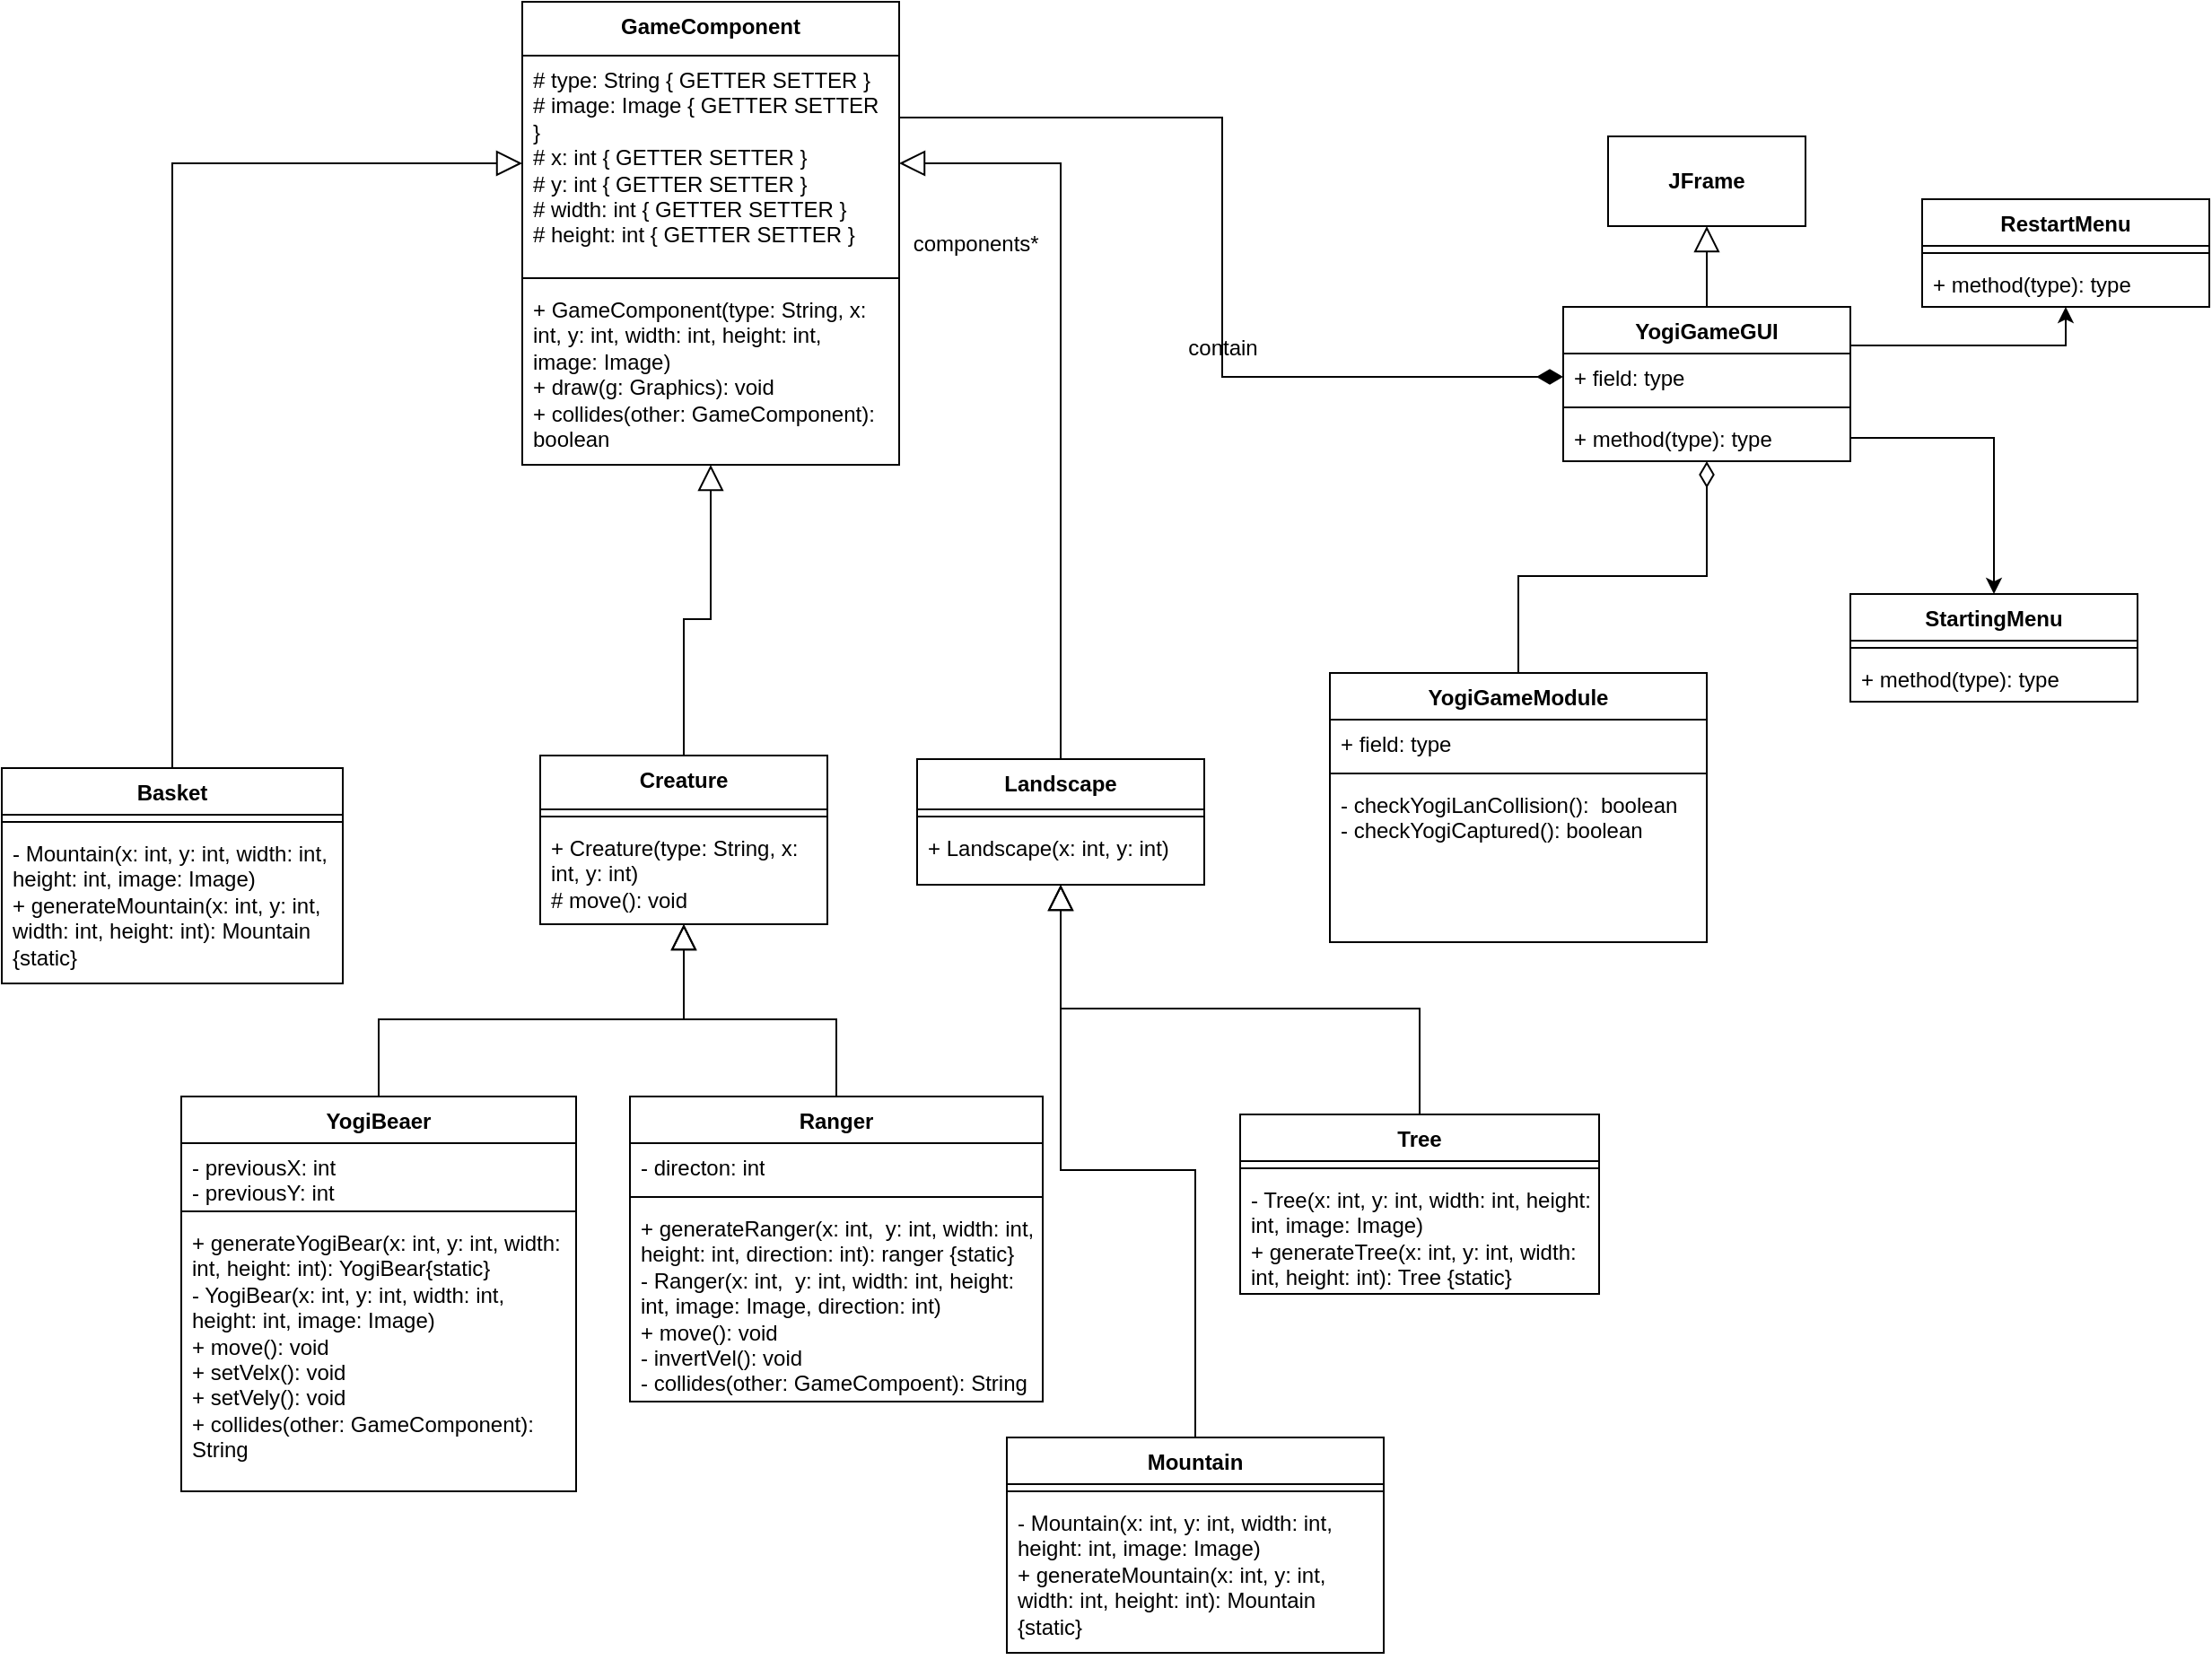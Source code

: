 <mxfile version="25.0.3">
  <diagram name="Page-1" id="V1T5ub4eXaLLm83vhyxi">
    <mxGraphModel dx="345" dy="1796" grid="1" gridSize="10" guides="1" tooltips="1" connect="1" arrows="1" fold="1" page="1" pageScale="1" pageWidth="850" pageHeight="1100" math="0" shadow="0">
      <root>
        <mxCell id="0" />
        <mxCell id="1" parent="0" />
        <mxCell id="JW1Y3XpuhCUsItWBqjoq-34" style="edgeStyle=orthogonalEdgeStyle;rounded=0;orthogonalLoop=1;jettySize=auto;html=1;exitX=0.5;exitY=0;exitDx=0;exitDy=0;endArrow=block;endFill=0;endSize=12;" parent="1" source="37ParpVeFPUFG8CqIVVN-1" target="JW1Y3XpuhCUsItWBqjoq-13" edge="1">
          <mxGeometry relative="1" as="geometry" />
        </mxCell>
        <mxCell id="37ParpVeFPUFG8CqIVVN-1" value="&lt;div&gt;&lt;span style=&quot;background-color: initial;&quot;&gt;Creature&lt;/span&gt;&lt;/div&gt;" style="swimlane;fontStyle=1;align=center;verticalAlign=top;childLayout=stackLayout;horizontal=1;startSize=30;horizontalStack=0;resizeParent=1;resizeParentMax=0;resizeLast=0;collapsible=1;marginBottom=0;whiteSpace=wrap;html=1;" parent="1" vertex="1">
          <mxGeometry x="330" y="-60" width="160" height="94" as="geometry" />
        </mxCell>
        <mxCell id="37ParpVeFPUFG8CqIVVN-3" value="" style="line;strokeWidth=1;fillColor=none;align=left;verticalAlign=middle;spacingTop=-1;spacingLeft=3;spacingRight=3;rotatable=0;labelPosition=right;points=[];portConstraint=eastwest;strokeColor=inherit;" parent="37ParpVeFPUFG8CqIVVN-1" vertex="1">
          <mxGeometry y="30" width="160" height="8" as="geometry" />
        </mxCell>
        <mxCell id="37ParpVeFPUFG8CqIVVN-4" value="&lt;div&gt;+ Creature(type: String, x: int, y: int)&lt;/div&gt;# move(): void" style="text;strokeColor=none;fillColor=none;align=left;verticalAlign=top;spacingLeft=4;spacingRight=4;overflow=hidden;rotatable=0;points=[[0,0.5],[1,0.5]];portConstraint=eastwest;whiteSpace=wrap;html=1;" parent="37ParpVeFPUFG8CqIVVN-1" vertex="1">
          <mxGeometry y="38" width="160" height="56" as="geometry" />
        </mxCell>
        <mxCell id="JW1Y3XpuhCUsItWBqjoq-33" style="edgeStyle=orthogonalEdgeStyle;rounded=0;orthogonalLoop=1;jettySize=auto;html=1;exitX=0.5;exitY=0;exitDx=0;exitDy=0;endArrow=block;endFill=0;endSize=12;" parent="1" source="gm6i85_HgCSPow5HQ9hL-2" target="37ParpVeFPUFG8CqIVVN-1" edge="1">
          <mxGeometry relative="1" as="geometry">
            <mxPoint x="240" y="100" as="sourcePoint" />
          </mxGeometry>
        </mxCell>
        <mxCell id="JW1Y3XpuhCUsItWBqjoq-37" style="edgeStyle=orthogonalEdgeStyle;rounded=0;orthogonalLoop=1;jettySize=auto;html=1;exitX=0.5;exitY=0;exitDx=0;exitDy=0;entryX=0;entryY=0.5;entryDx=0;entryDy=0;endArrow=block;endFill=0;endSize=12;" parent="1" source="JW1Y3XpuhCUsItWBqjoq-5" target="JW1Y3XpuhCUsItWBqjoq-14" edge="1">
          <mxGeometry relative="1" as="geometry" />
        </mxCell>
        <mxCell id="JW1Y3XpuhCUsItWBqjoq-5" value="Basket" style="swimlane;fontStyle=1;align=center;verticalAlign=top;childLayout=stackLayout;horizontal=1;startSize=26;horizontalStack=0;resizeParent=1;resizeParentMax=0;resizeLast=0;collapsible=1;marginBottom=0;whiteSpace=wrap;html=1;" parent="1" vertex="1">
          <mxGeometry x="30" y="-53" width="190" height="120" as="geometry" />
        </mxCell>
        <mxCell id="JW1Y3XpuhCUsItWBqjoq-7" value="" style="line;strokeWidth=1;fillColor=none;align=left;verticalAlign=middle;spacingTop=-1;spacingLeft=3;spacingRight=3;rotatable=0;labelPosition=right;points=[];portConstraint=eastwest;strokeColor=inherit;" parent="JW1Y3XpuhCUsItWBqjoq-5" vertex="1">
          <mxGeometry y="26" width="190" height="8" as="geometry" />
        </mxCell>
        <mxCell id="JW1Y3XpuhCUsItWBqjoq-8" value="- Mountain(x: int, y: int, width: int, height: int, image: Image)&lt;div&gt;+ generateMountain(&lt;span style=&quot;background-color: initial;&quot;&gt;x: int, y: int, width: int, height: int&lt;/span&gt;&lt;span style=&quot;background-color: initial;&quot;&gt;): Mountain {static}&lt;/span&gt;&lt;/div&gt;" style="text;strokeColor=none;fillColor=none;align=left;verticalAlign=top;spacingLeft=4;spacingRight=4;overflow=hidden;rotatable=0;points=[[0,0.5],[1,0.5]];portConstraint=eastwest;whiteSpace=wrap;html=1;" parent="JW1Y3XpuhCUsItWBqjoq-5" vertex="1">
          <mxGeometry y="34" width="190" height="86" as="geometry" />
        </mxCell>
        <mxCell id="JW1Y3XpuhCUsItWBqjoq-36" style="edgeStyle=orthogonalEdgeStyle;rounded=0;orthogonalLoop=1;jettySize=auto;html=1;exitX=0.5;exitY=0;exitDx=0;exitDy=0;entryX=1;entryY=0.5;entryDx=0;entryDy=0;endArrow=block;endFill=0;endSize=12;" parent="1" source="JW1Y3XpuhCUsItWBqjoq-9" target="JW1Y3XpuhCUsItWBqjoq-14" edge="1">
          <mxGeometry relative="1" as="geometry" />
        </mxCell>
        <mxCell id="JW1Y3XpuhCUsItWBqjoq-9" value="&lt;div&gt;&lt;span style=&quot;background-color: initial;&quot;&gt;Landscape&lt;/span&gt;&lt;/div&gt;" style="swimlane;fontStyle=1;align=center;verticalAlign=top;childLayout=stackLayout;horizontal=1;startSize=28;horizontalStack=0;resizeParent=1;resizeParentMax=0;resizeLast=0;collapsible=1;marginBottom=0;whiteSpace=wrap;html=1;" parent="1" vertex="1">
          <mxGeometry x="540" y="-58" width="160" height="70" as="geometry" />
        </mxCell>
        <mxCell id="JW1Y3XpuhCUsItWBqjoq-11" value="" style="line;strokeWidth=1;fillColor=none;align=left;verticalAlign=middle;spacingTop=-1;spacingLeft=3;spacingRight=3;rotatable=0;labelPosition=right;points=[];portConstraint=eastwest;strokeColor=inherit;" parent="JW1Y3XpuhCUsItWBqjoq-9" vertex="1">
          <mxGeometry y="28" width="160" height="8" as="geometry" />
        </mxCell>
        <mxCell id="JW1Y3XpuhCUsItWBqjoq-12" value="+ Landscape(x: int, y: int)" style="text;strokeColor=none;fillColor=none;align=left;verticalAlign=top;spacingLeft=4;spacingRight=4;overflow=hidden;rotatable=0;points=[[0,0.5],[1,0.5]];portConstraint=eastwest;whiteSpace=wrap;html=1;" parent="JW1Y3XpuhCUsItWBqjoq-9" vertex="1">
          <mxGeometry y="36" width="160" height="34" as="geometry" />
        </mxCell>
        <mxCell id="Aqfv4AWS69Kue3A25FG4-27" style="edgeStyle=orthogonalEdgeStyle;rounded=0;orthogonalLoop=1;jettySize=auto;html=1;exitX=1;exitY=0.25;exitDx=0;exitDy=0;entryX=0;entryY=0.5;entryDx=0;entryDy=0;endArrow=diamondThin;endFill=1;endSize=12;" parent="1" source="JW1Y3XpuhCUsItWBqjoq-13" target="Aqfv4AWS69Kue3A25FG4-12" edge="1">
          <mxGeometry relative="1" as="geometry" />
        </mxCell>
        <mxCell id="JW1Y3XpuhCUsItWBqjoq-13" value="&lt;div&gt;&lt;span style=&quot;background-color: initial;&quot;&gt;GameComponent&lt;/span&gt;&lt;/div&gt;" style="swimlane;fontStyle=1;align=center;verticalAlign=top;childLayout=stackLayout;horizontal=1;startSize=30;horizontalStack=0;resizeParent=1;resizeParentMax=0;resizeLast=0;collapsible=1;marginBottom=0;whiteSpace=wrap;html=1;" parent="1" vertex="1">
          <mxGeometry x="320" y="-480" width="210" height="258" as="geometry" />
        </mxCell>
        <mxCell id="JW1Y3XpuhCUsItWBqjoq-14" value="&lt;div&gt;&lt;span style=&quot;background-color: initial;&quot;&gt;# type: String { GETTER SETTER }&lt;/span&gt;&lt;/div&gt;&lt;div&gt;# image: Image { GETTER SETTER }&lt;/div&gt;&lt;div&gt;# x: int&amp;nbsp;&lt;span style=&quot;background-color: initial;&quot;&gt;{ GETTER SETTER }&lt;/span&gt;&lt;/div&gt;&lt;div&gt;# y: int&amp;nbsp;&lt;span style=&quot;background-color: initial;&quot;&gt;{ GETTER SETTER }&lt;/span&gt;&lt;/div&gt;&lt;div&gt;# width: int&amp;nbsp;&lt;span style=&quot;background-color: initial;&quot;&gt;{ GETTER SETTER }&lt;/span&gt;&lt;/div&gt;&lt;div&gt;# height: int&amp;nbsp;&lt;span style=&quot;background-color: initial;&quot;&gt;{ GETTER SETTER }&lt;/span&gt;&lt;/div&gt;" style="text;strokeColor=none;fillColor=none;align=left;verticalAlign=top;spacingLeft=4;spacingRight=4;overflow=hidden;rotatable=0;points=[[0,0.5],[1,0.5]];portConstraint=eastwest;whiteSpace=wrap;html=1;" parent="JW1Y3XpuhCUsItWBqjoq-13" vertex="1">
          <mxGeometry y="30" width="210" height="120" as="geometry" />
        </mxCell>
        <mxCell id="JW1Y3XpuhCUsItWBqjoq-15" value="" style="line;strokeWidth=1;fillColor=none;align=left;verticalAlign=middle;spacingTop=-1;spacingLeft=3;spacingRight=3;rotatable=0;labelPosition=right;points=[];portConstraint=eastwest;strokeColor=inherit;" parent="JW1Y3XpuhCUsItWBqjoq-13" vertex="1">
          <mxGeometry y="150" width="210" height="8" as="geometry" />
        </mxCell>
        <mxCell id="JW1Y3XpuhCUsItWBqjoq-16" value="&lt;div&gt;+ GameComponent(type: String, x: int, y: int, width: int, height: int, image: Image)&lt;/div&gt;&lt;div&gt;+ draw(g: Graphics): void&amp;nbsp;&lt;/div&gt;&lt;div&gt;+ collides(other: GameComponent): boolean&lt;/div&gt;" style="text;strokeColor=none;fillColor=none;align=left;verticalAlign=top;spacingLeft=4;spacingRight=4;overflow=hidden;rotatable=0;points=[[0,0.5],[1,0.5]];portConstraint=eastwest;whiteSpace=wrap;html=1;" parent="JW1Y3XpuhCUsItWBqjoq-13" vertex="1">
          <mxGeometry y="158" width="210" height="100" as="geometry" />
        </mxCell>
        <mxCell id="JW1Y3XpuhCUsItWBqjoq-32" style="edgeStyle=orthogonalEdgeStyle;rounded=0;orthogonalLoop=1;jettySize=auto;html=1;exitX=0.5;exitY=0;exitDx=0;exitDy=0;endArrow=block;endFill=0;endSize=12;" parent="1" source="JW1Y3XpuhCUsItWBqjoq-17" target="37ParpVeFPUFG8CqIVVN-1" edge="1">
          <mxGeometry relative="1" as="geometry" />
        </mxCell>
        <mxCell id="JW1Y3XpuhCUsItWBqjoq-17" value="Ranger" style="swimlane;fontStyle=1;align=center;verticalAlign=top;childLayout=stackLayout;horizontal=1;startSize=26;horizontalStack=0;resizeParent=1;resizeParentMax=0;resizeLast=0;collapsible=1;marginBottom=0;whiteSpace=wrap;html=1;" parent="1" vertex="1">
          <mxGeometry x="380" y="130" width="230" height="170" as="geometry" />
        </mxCell>
        <mxCell id="JW1Y3XpuhCUsItWBqjoq-18" value="- directon: int" style="text;strokeColor=none;fillColor=none;align=left;verticalAlign=top;spacingLeft=4;spacingRight=4;overflow=hidden;rotatable=0;points=[[0,0.5],[1,0.5]];portConstraint=eastwest;whiteSpace=wrap;html=1;" parent="JW1Y3XpuhCUsItWBqjoq-17" vertex="1">
          <mxGeometry y="26" width="230" height="26" as="geometry" />
        </mxCell>
        <mxCell id="JW1Y3XpuhCUsItWBqjoq-19" value="" style="line;strokeWidth=1;fillColor=none;align=left;verticalAlign=middle;spacingTop=-1;spacingLeft=3;spacingRight=3;rotatable=0;labelPosition=right;points=[];portConstraint=eastwest;strokeColor=inherit;" parent="JW1Y3XpuhCUsItWBqjoq-17" vertex="1">
          <mxGeometry y="52" width="230" height="8" as="geometry" />
        </mxCell>
        <mxCell id="JW1Y3XpuhCUsItWBqjoq-20" value="+ generateRanger(x: int,&amp;nbsp; y: int, width: int, height: int, direction: int): ranger {static}&lt;div&gt;- Ranger(&lt;span style=&quot;background-color: initial;&quot;&gt;x: int,&amp;nbsp; y: int, width: int, height: int, image: Image, direction: int&lt;/span&gt;&lt;span style=&quot;background-color: initial;&quot;&gt;)&lt;/span&gt;&lt;/div&gt;&lt;div&gt;&lt;span style=&quot;background-color: initial;&quot;&gt;+ move(): void&lt;/span&gt;&lt;/div&gt;&lt;div&gt;- invertVel(): void&lt;/div&gt;&lt;div&gt;- collides(other: GameCompoent): String&lt;/div&gt;" style="text;strokeColor=none;fillColor=none;align=left;verticalAlign=top;spacingLeft=4;spacingRight=4;overflow=hidden;rotatable=0;points=[[0,0.5],[1,0.5]];portConstraint=eastwest;whiteSpace=wrap;html=1;" parent="JW1Y3XpuhCUsItWBqjoq-17" vertex="1">
          <mxGeometry y="60" width="230" height="110" as="geometry" />
        </mxCell>
        <mxCell id="JW1Y3XpuhCUsItWBqjoq-29" style="edgeStyle=orthogonalEdgeStyle;rounded=0;orthogonalLoop=1;jettySize=auto;html=1;exitX=0.5;exitY=0;exitDx=0;exitDy=0;strokeWidth=1;endArrow=block;endFill=0;endSize=12;" parent="1" source="JW1Y3XpuhCUsItWBqjoq-21" target="JW1Y3XpuhCUsItWBqjoq-9" edge="1">
          <mxGeometry relative="1" as="geometry" />
        </mxCell>
        <mxCell id="JW1Y3XpuhCUsItWBqjoq-21" value="Tree" style="swimlane;fontStyle=1;align=center;verticalAlign=top;childLayout=stackLayout;horizontal=1;startSize=26;horizontalStack=0;resizeParent=1;resizeParentMax=0;resizeLast=0;collapsible=1;marginBottom=0;whiteSpace=wrap;html=1;" parent="1" vertex="1">
          <mxGeometry x="720" y="140" width="200" height="100" as="geometry" />
        </mxCell>
        <mxCell id="JW1Y3XpuhCUsItWBqjoq-23" value="" style="line;strokeWidth=1;fillColor=none;align=left;verticalAlign=middle;spacingTop=-1;spacingLeft=3;spacingRight=3;rotatable=0;labelPosition=right;points=[];portConstraint=eastwest;strokeColor=inherit;" parent="JW1Y3XpuhCUsItWBqjoq-21" vertex="1">
          <mxGeometry y="26" width="200" height="8" as="geometry" />
        </mxCell>
        <mxCell id="JW1Y3XpuhCUsItWBqjoq-24" value="- Tree(x: int, y: int, width: int, height: int, image: Image)&lt;div&gt;+ generateTree(&lt;span style=&quot;background-color: initial;&quot;&gt;x: int, y: int, width: int, height: int&lt;/span&gt;&lt;span style=&quot;background-color: initial;&quot;&gt;): Tree {static}&lt;/span&gt;&lt;/div&gt;" style="text;strokeColor=none;fillColor=none;align=left;verticalAlign=top;spacingLeft=4;spacingRight=4;overflow=hidden;rotatable=0;points=[[0,0.5],[1,0.5]];portConstraint=eastwest;whiteSpace=wrap;html=1;" parent="JW1Y3XpuhCUsItWBqjoq-21" vertex="1">
          <mxGeometry y="34" width="200" height="66" as="geometry" />
        </mxCell>
        <mxCell id="JW1Y3XpuhCUsItWBqjoq-30" style="edgeStyle=orthogonalEdgeStyle;rounded=0;orthogonalLoop=1;jettySize=auto;html=1;endArrow=block;endFill=0;endSize=12;" parent="1" source="JW1Y3XpuhCUsItWBqjoq-25" target="JW1Y3XpuhCUsItWBqjoq-9" edge="1">
          <mxGeometry relative="1" as="geometry" />
        </mxCell>
        <mxCell id="JW1Y3XpuhCUsItWBqjoq-25" value="Mountain" style="swimlane;fontStyle=1;align=center;verticalAlign=top;childLayout=stackLayout;horizontal=1;startSize=26;horizontalStack=0;resizeParent=1;resizeParentMax=0;resizeLast=0;collapsible=1;marginBottom=0;whiteSpace=wrap;html=1;" parent="1" vertex="1">
          <mxGeometry x="590" y="320" width="210" height="120" as="geometry" />
        </mxCell>
        <mxCell id="JW1Y3XpuhCUsItWBqjoq-27" value="" style="line;strokeWidth=1;fillColor=none;align=left;verticalAlign=middle;spacingTop=-1;spacingLeft=3;spacingRight=3;rotatable=0;labelPosition=right;points=[];portConstraint=eastwest;strokeColor=inherit;" parent="JW1Y3XpuhCUsItWBqjoq-25" vertex="1">
          <mxGeometry y="26" width="210" height="8" as="geometry" />
        </mxCell>
        <mxCell id="JW1Y3XpuhCUsItWBqjoq-28" value="- Mountain(x: int, y: int, width: int, height: int, image: Image)&lt;div&gt;+ generateMountain(&lt;span style=&quot;background-color: initial;&quot;&gt;x: int, y: int, width: int, height: int&lt;/span&gt;&lt;span style=&quot;background-color: initial;&quot;&gt;): Mountain {static}&lt;/span&gt;&lt;/div&gt;" style="text;strokeColor=none;fillColor=none;align=left;verticalAlign=top;spacingLeft=4;spacingRight=4;overflow=hidden;rotatable=0;points=[[0,0.5],[1,0.5]];portConstraint=eastwest;whiteSpace=wrap;html=1;" parent="JW1Y3XpuhCUsItWBqjoq-25" vertex="1">
          <mxGeometry y="34" width="210" height="86" as="geometry" />
        </mxCell>
        <mxCell id="Aqfv4AWS69Kue3A25FG4-24" style="edgeStyle=orthogonalEdgeStyle;rounded=0;orthogonalLoop=1;jettySize=auto;html=1;exitX=0.5;exitY=0;exitDx=0;exitDy=0;endArrow=diamondThin;endFill=0;endSize=12;" parent="1" source="Aqfv4AWS69Kue3A25FG4-7" target="Aqfv4AWS69Kue3A25FG4-11" edge="1">
          <mxGeometry relative="1" as="geometry" />
        </mxCell>
        <mxCell id="Aqfv4AWS69Kue3A25FG4-7" value="YogiGameModule" style="swimlane;fontStyle=1;align=center;verticalAlign=top;childLayout=stackLayout;horizontal=1;startSize=26;horizontalStack=0;resizeParent=1;resizeParentMax=0;resizeLast=0;collapsible=1;marginBottom=0;whiteSpace=wrap;html=1;" parent="1" vertex="1">
          <mxGeometry x="770" y="-106" width="210" height="150" as="geometry" />
        </mxCell>
        <mxCell id="Aqfv4AWS69Kue3A25FG4-8" value="+ field: type" style="text;strokeColor=none;fillColor=none;align=left;verticalAlign=top;spacingLeft=4;spacingRight=4;overflow=hidden;rotatable=0;points=[[0,0.5],[1,0.5]];portConstraint=eastwest;whiteSpace=wrap;html=1;" parent="Aqfv4AWS69Kue3A25FG4-7" vertex="1">
          <mxGeometry y="26" width="210" height="26" as="geometry" />
        </mxCell>
        <mxCell id="Aqfv4AWS69Kue3A25FG4-9" value="" style="line;strokeWidth=1;fillColor=none;align=left;verticalAlign=middle;spacingTop=-1;spacingLeft=3;spacingRight=3;rotatable=0;labelPosition=right;points=[];portConstraint=eastwest;strokeColor=inherit;" parent="Aqfv4AWS69Kue3A25FG4-7" vertex="1">
          <mxGeometry y="52" width="210" height="8" as="geometry" />
        </mxCell>
        <mxCell id="Aqfv4AWS69Kue3A25FG4-10" value="- checkYogiLanCollision():&amp;nbsp; boolean&lt;div&gt;- checkYogiCaptured(): boolean&lt;/div&gt;" style="text;strokeColor=none;fillColor=none;align=left;verticalAlign=top;spacingLeft=4;spacingRight=4;overflow=hidden;rotatable=0;points=[[0,0.5],[1,0.5]];portConstraint=eastwest;whiteSpace=wrap;html=1;" parent="Aqfv4AWS69Kue3A25FG4-7" vertex="1">
          <mxGeometry y="60" width="210" height="90" as="geometry" />
        </mxCell>
        <mxCell id="Aqfv4AWS69Kue3A25FG4-25" style="edgeStyle=orthogonalEdgeStyle;rounded=0;orthogonalLoop=1;jettySize=auto;html=1;exitX=1;exitY=0.25;exitDx=0;exitDy=0;entryX=0.5;entryY=1;entryDx=0;entryDy=0;" parent="1" source="Aqfv4AWS69Kue3A25FG4-11" target="Aqfv4AWS69Kue3A25FG4-19" edge="1">
          <mxGeometry relative="1" as="geometry">
            <mxPoint x="1115" y="-331" as="targetPoint" />
          </mxGeometry>
        </mxCell>
        <mxCell id="Aqfv4AWS69Kue3A25FG4-11" value="YogiGameGUI" style="swimlane;fontStyle=1;align=center;verticalAlign=top;childLayout=stackLayout;horizontal=1;startSize=26;horizontalStack=0;resizeParent=1;resizeParentMax=0;resizeLast=0;collapsible=1;marginBottom=0;whiteSpace=wrap;html=1;" parent="1" vertex="1">
          <mxGeometry x="900" y="-310" width="160" height="86" as="geometry" />
        </mxCell>
        <mxCell id="Aqfv4AWS69Kue3A25FG4-12" value="+ field: type" style="text;strokeColor=none;fillColor=none;align=left;verticalAlign=top;spacingLeft=4;spacingRight=4;overflow=hidden;rotatable=0;points=[[0,0.5],[1,0.5]];portConstraint=eastwest;whiteSpace=wrap;html=1;" parent="Aqfv4AWS69Kue3A25FG4-11" vertex="1">
          <mxGeometry y="26" width="160" height="26" as="geometry" />
        </mxCell>
        <mxCell id="Aqfv4AWS69Kue3A25FG4-13" value="" style="line;strokeWidth=1;fillColor=none;align=left;verticalAlign=middle;spacingTop=-1;spacingLeft=3;spacingRight=3;rotatable=0;labelPosition=right;points=[];portConstraint=eastwest;strokeColor=inherit;" parent="Aqfv4AWS69Kue3A25FG4-11" vertex="1">
          <mxGeometry y="52" width="160" height="8" as="geometry" />
        </mxCell>
        <mxCell id="Aqfv4AWS69Kue3A25FG4-14" value="+ method(type): type" style="text;strokeColor=none;fillColor=none;align=left;verticalAlign=top;spacingLeft=4;spacingRight=4;overflow=hidden;rotatable=0;points=[[0,0.5],[1,0.5]];portConstraint=eastwest;whiteSpace=wrap;html=1;" parent="Aqfv4AWS69Kue3A25FG4-11" vertex="1">
          <mxGeometry y="60" width="160" height="26" as="geometry" />
        </mxCell>
        <mxCell id="Aqfv4AWS69Kue3A25FG4-15" value="StartingMenu" style="swimlane;fontStyle=1;align=center;verticalAlign=top;childLayout=stackLayout;horizontal=1;startSize=26;horizontalStack=0;resizeParent=1;resizeParentMax=0;resizeLast=0;collapsible=1;marginBottom=0;whiteSpace=wrap;html=1;" parent="1" vertex="1">
          <mxGeometry x="1060" y="-150" width="160" height="60" as="geometry" />
        </mxCell>
        <mxCell id="Aqfv4AWS69Kue3A25FG4-17" value="" style="line;strokeWidth=1;fillColor=none;align=left;verticalAlign=middle;spacingTop=-1;spacingLeft=3;spacingRight=3;rotatable=0;labelPosition=right;points=[];portConstraint=eastwest;strokeColor=inherit;" parent="Aqfv4AWS69Kue3A25FG4-15" vertex="1">
          <mxGeometry y="26" width="160" height="8" as="geometry" />
        </mxCell>
        <mxCell id="Aqfv4AWS69Kue3A25FG4-18" value="+ method(type): type" style="text;strokeColor=none;fillColor=none;align=left;verticalAlign=top;spacingLeft=4;spacingRight=4;overflow=hidden;rotatable=0;points=[[0,0.5],[1,0.5]];portConstraint=eastwest;whiteSpace=wrap;html=1;" parent="Aqfv4AWS69Kue3A25FG4-15" vertex="1">
          <mxGeometry y="34" width="160" height="26" as="geometry" />
        </mxCell>
        <mxCell id="Aqfv4AWS69Kue3A25FG4-19" value="RestartMenu" style="swimlane;fontStyle=1;align=center;verticalAlign=top;childLayout=stackLayout;horizontal=1;startSize=26;horizontalStack=0;resizeParent=1;resizeParentMax=0;resizeLast=0;collapsible=1;marginBottom=0;whiteSpace=wrap;html=1;" parent="1" vertex="1">
          <mxGeometry x="1100" y="-370" width="160" height="60" as="geometry" />
        </mxCell>
        <mxCell id="Aqfv4AWS69Kue3A25FG4-21" value="" style="line;strokeWidth=1;fillColor=none;align=left;verticalAlign=middle;spacingTop=-1;spacingLeft=3;spacingRight=3;rotatable=0;labelPosition=right;points=[];portConstraint=eastwest;strokeColor=inherit;" parent="Aqfv4AWS69Kue3A25FG4-19" vertex="1">
          <mxGeometry y="26" width="160" height="8" as="geometry" />
        </mxCell>
        <mxCell id="Aqfv4AWS69Kue3A25FG4-22" value="+ method(type): type" style="text;strokeColor=none;fillColor=none;align=left;verticalAlign=top;spacingLeft=4;spacingRight=4;overflow=hidden;rotatable=0;points=[[0,0.5],[1,0.5]];portConstraint=eastwest;whiteSpace=wrap;html=1;" parent="Aqfv4AWS69Kue3A25FG4-19" vertex="1">
          <mxGeometry y="34" width="160" height="26" as="geometry" />
        </mxCell>
        <mxCell id="Aqfv4AWS69Kue3A25FG4-26" style="edgeStyle=orthogonalEdgeStyle;rounded=0;orthogonalLoop=1;jettySize=auto;html=1;exitX=1;exitY=0.5;exitDx=0;exitDy=0;entryX=0.5;entryY=0;entryDx=0;entryDy=0;" parent="1" source="Aqfv4AWS69Kue3A25FG4-14" target="Aqfv4AWS69Kue3A25FG4-15" edge="1">
          <mxGeometry relative="1" as="geometry">
            <mxPoint x="1115" y="-171" as="targetPoint" />
          </mxGeometry>
        </mxCell>
        <mxCell id="_yU-8EtJCTcdnknjxa69-12" style="edgeStyle=orthogonalEdgeStyle;rounded=0;orthogonalLoop=1;jettySize=auto;html=1;entryX=0.5;entryY=0;entryDx=0;entryDy=0;startArrow=block;startFill=0;endArrow=none;endFill=0;startSize=12;" parent="1" source="_yU-8EtJCTcdnknjxa69-11" target="Aqfv4AWS69Kue3A25FG4-11" edge="1">
          <mxGeometry relative="1" as="geometry" />
        </mxCell>
        <mxCell id="_yU-8EtJCTcdnknjxa69-11" value="&lt;b&gt;JFrame&lt;/b&gt;" style="html=1;whiteSpace=wrap;" parent="1" vertex="1">
          <mxGeometry x="925" y="-405" width="110" height="50" as="geometry" />
        </mxCell>
        <mxCell id="_yU-8EtJCTcdnknjxa69-13" value="components" style="text;html=1;align=center;verticalAlign=middle;resizable=0;points=[];autosize=1;strokeColor=none;fillColor=none;" parent="1" vertex="1">
          <mxGeometry x="525" y="-360" width="90" height="30" as="geometry" />
        </mxCell>
        <mxCell id="_yU-8EtJCTcdnknjxa69-14" value="*" style="text;html=1;align=center;verticalAlign=middle;resizable=0;points=[];autosize=1;strokeColor=none;fillColor=none;" parent="1" vertex="1">
          <mxGeometry x="590" y="-360" width="30" height="30" as="geometry" />
        </mxCell>
        <mxCell id="_yU-8EtJCTcdnknjxa69-15" value="contain" style="text;html=1;align=center;verticalAlign=middle;resizable=0;points=[];autosize=1;strokeColor=none;fillColor=none;" parent="1" vertex="1">
          <mxGeometry x="680" y="-302" width="60" height="30" as="geometry" />
        </mxCell>
        <mxCell id="gm6i85_HgCSPow5HQ9hL-2" value="YogiBeaer" style="swimlane;fontStyle=1;align=center;verticalAlign=top;childLayout=stackLayout;horizontal=1;startSize=26;horizontalStack=0;resizeParent=1;resizeParentMax=0;resizeLast=0;collapsible=1;marginBottom=0;whiteSpace=wrap;html=1;" vertex="1" parent="1">
          <mxGeometry x="130" y="130" width="220" height="220" as="geometry" />
        </mxCell>
        <mxCell id="gm6i85_HgCSPow5HQ9hL-3" value="- previousX: int&lt;div&gt;- previousY: int&lt;/div&gt;" style="text;strokeColor=none;fillColor=none;align=left;verticalAlign=top;spacingLeft=4;spacingRight=4;overflow=hidden;rotatable=0;points=[[0,0.5],[1,0.5]];portConstraint=eastwest;whiteSpace=wrap;html=1;" vertex="1" parent="gm6i85_HgCSPow5HQ9hL-2">
          <mxGeometry y="26" width="220" height="34" as="geometry" />
        </mxCell>
        <mxCell id="gm6i85_HgCSPow5HQ9hL-4" value="" style="line;strokeWidth=1;fillColor=none;align=left;verticalAlign=middle;spacingTop=-1;spacingLeft=3;spacingRight=3;rotatable=0;labelPosition=right;points=[];portConstraint=eastwest;strokeColor=inherit;" vertex="1" parent="gm6i85_HgCSPow5HQ9hL-2">
          <mxGeometry y="60" width="220" height="8" as="geometry" />
        </mxCell>
        <mxCell id="gm6i85_HgCSPow5HQ9hL-5" value="+ generateYogiBear(x: int, y: int, width: int, height: int): YogiBear{static}&lt;div&gt;- YogiBear(&lt;span style=&quot;background-color: initial;&quot;&gt;x: int, y: int, width: int, height: int, image: Image&lt;/span&gt;&lt;span style=&quot;background-color: initial;&quot;&gt;)&lt;/span&gt;&lt;/div&gt;&lt;div&gt;&lt;span style=&quot;background-color: initial;&quot;&gt;+ move(): void&lt;/span&gt;&lt;/div&gt;&lt;div&gt;&lt;span style=&quot;background-color: initial;&quot;&gt;+ setVelx(): void&amp;nbsp;&lt;/span&gt;&lt;/div&gt;&lt;div&gt;&lt;span style=&quot;background-color: initial;&quot;&gt;+ setVely(): void&lt;/span&gt;&lt;/div&gt;&lt;div&gt;&lt;span style=&quot;background-color: initial;&quot;&gt;+ collides(other: GameComponent): String&lt;/span&gt;&lt;/div&gt;" style="text;strokeColor=none;fillColor=none;align=left;verticalAlign=top;spacingLeft=4;spacingRight=4;overflow=hidden;rotatable=0;points=[[0,0.5],[1,0.5]];portConstraint=eastwest;whiteSpace=wrap;html=1;" vertex="1" parent="gm6i85_HgCSPow5HQ9hL-2">
          <mxGeometry y="68" width="220" height="152" as="geometry" />
        </mxCell>
      </root>
    </mxGraphModel>
  </diagram>
</mxfile>

